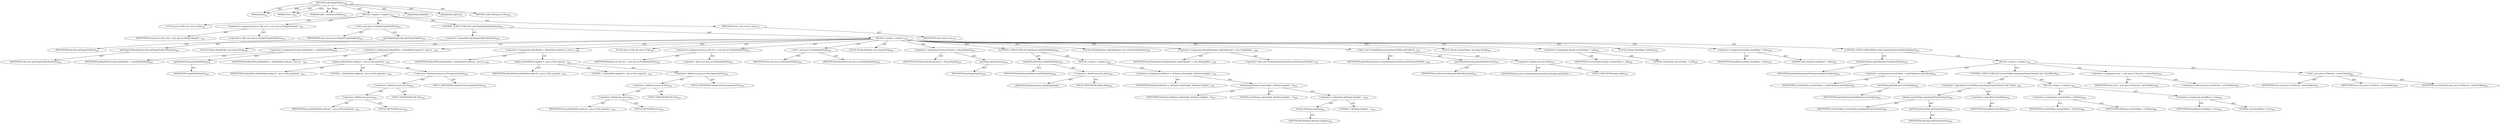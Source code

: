 digraph "calcTargetFolder" {  
"111669149703" [label = <(METHOD,calcTargetFolder)<SUB>432</SUB>> ]
"115964116998" [label = <(PARAM,this)<SUB>432</SUB>> ]
"115964117026" [label = <(PARAM,View v)<SUB>432</SUB>> ]
"115964117027" [label = <(PARAM,Folder rootSourceFolder)<SUB>432</SUB>> ]
"25769803802" [label = <(BLOCK,&lt;empty&gt;,&lt;empty&gt;)<SUB>432</SUB>> ]
"94489280529" [label = <(LOCAL,java.io.File root: java.io.File)<SUB>433</SUB>> ]
"30064771271" [label = <(&lt;operator&gt;.assignment,java.io.File root = new java.io.File(getTargetF...)<SUB>433</SUB>> ]
"68719476920" [label = <(IDENTIFIER,root,java.io.File root = new java.io.File(getTargetF...)<SUB>433</SUB>> ]
"30064771272" [label = <(&lt;operator&gt;.alloc,new java.io.File(getTargetFolder()))<SUB>433</SUB>> ]
"30064771273" [label = <(&lt;init&gt;,new java.io.File(getTargetFolder()))<SUB>433</SUB>> ]
"68719476921" [label = <(IDENTIFIER,root,new java.io.File(getTargetFolder()))<SUB>433</SUB>> ]
"30064771274" [label = <(getTargetFolder,this.getTargetFolder())<SUB>433</SUB>> ]
"68719476789" [label = <(IDENTIFIER,this,this.getTargetFolder())<SUB>433</SUB>> ]
"47244640275" [label = <(CONTROL_STRUCTURE,IF,if (!getTargetFolderAbsolute()))<SUB>435</SUB>> ]
"30064771275" [label = <(&lt;operator&gt;.logicalNot,!getTargetFolderAbsolute())<SUB>435</SUB>> ]
"30064771276" [label = <(getTargetFolderAbsolute,this.getTargetFolderAbsolute())<SUB>435</SUB>> ]
"68719476790" [label = <(IDENTIFIER,this,this.getTargetFolderAbsolute())<SUB>435</SUB>> ]
"25769803803" [label = <(BLOCK,&lt;empty&gt;,&lt;empty&gt;)<SUB>435</SUB>> ]
"94489280530" [label = <(LOCAL,String defaultPath: java.lang.String)<SUB>439</SUB>> ]
"30064771277" [label = <(&lt;operator&gt;.assignment,String defaultPath = v.getDefaultPath())<SUB>439</SUB>> ]
"68719476922" [label = <(IDENTIFIER,defaultPath,String defaultPath = v.getDefaultPath())<SUB>439</SUB>> ]
"30064771278" [label = <(getDefaultPath,getDefaultPath())<SUB>439</SUB>> ]
"68719476923" [label = <(IDENTIFIER,v,getDefaultPath())<SUB>439</SUB>> ]
"30064771279" [label = <(&lt;operator&gt;.assignment,defaultPath = defaultPath.replace('/', java.io....)<SUB>442</SUB>> ]
"68719476924" [label = <(IDENTIFIER,defaultPath,defaultPath = defaultPath.replace('/', java.io....)<SUB>442</SUB>> ]
"30064771280" [label = <(replace,defaultPath.replace('/', java.io.File.separator...)<SUB>442</SUB>> ]
"68719476925" [label = <(IDENTIFIER,defaultPath,defaultPath.replace('/', java.io.File.separator...)<SUB>442</SUB>> ]
"90194313259" [label = <(LITERAL,'/',defaultPath.replace('/', java.io.File.separator...)<SUB>442</SUB>> ]
"30064771281" [label = <(&lt;operator&gt;.fieldAccess,java.io.File.separatorChar)<SUB>442</SUB>> ]
"30064771282" [label = <(&lt;operator&gt;.fieldAccess,java.io.File)<SUB>442</SUB>> ]
"30064771283" [label = <(&lt;operator&gt;.fieldAccess,java.io)<SUB>442</SUB>> ]
"68719476926" [label = <(IDENTIFIER,java,defaultPath.replace('/', java.io.File.separator...)<SUB>442</SUB>> ]
"55834574864" [label = <(FIELD_IDENTIFIER,io,io)<SUB>442</SUB>> ]
"55834574865" [label = <(FIELD_IDENTIFIER,File,File)<SUB>442</SUB>> ]
"55834574866" [label = <(FIELD_IDENTIFIER,separatorChar,separatorChar)<SUB>442</SUB>> ]
"30064771284" [label = <(&lt;operator&gt;.assignment,defaultPath = defaultPath.replace('\\', java.io...)<SUB>443</SUB>> ]
"68719476927" [label = <(IDENTIFIER,defaultPath,defaultPath = defaultPath.replace('\\', java.io...)<SUB>443</SUB>> ]
"30064771285" [label = <(replace,defaultPath.replace('\\', java.io.File.separato...)<SUB>443</SUB>> ]
"68719476928" [label = <(IDENTIFIER,defaultPath,defaultPath.replace('\\', java.io.File.separato...)<SUB>443</SUB>> ]
"90194313260" [label = <(LITERAL,'\\',defaultPath.replace('\\', java.io.File.separato...)<SUB>443</SUB>> ]
"30064771286" [label = <(&lt;operator&gt;.fieldAccess,java.io.File.separatorChar)<SUB>443</SUB>> ]
"30064771287" [label = <(&lt;operator&gt;.fieldAccess,java.io.File)<SUB>443</SUB>> ]
"30064771288" [label = <(&lt;operator&gt;.fieldAccess,java.io)<SUB>443</SUB>> ]
"68719476929" [label = <(IDENTIFIER,java,defaultPath.replace('\\', java.io.File.separato...)<SUB>443</SUB>> ]
"55834574867" [label = <(FIELD_IDENTIFIER,io,io)<SUB>443</SUB>> ]
"55834574868" [label = <(FIELD_IDENTIFIER,File,File)<SUB>443</SUB>> ]
"55834574869" [label = <(FIELD_IDENTIFIER,separatorChar,separatorChar)<SUB>443</SUB>> ]
"94489280531" [label = <(LOCAL,java.io.File dir: java.io.File)<SUB>445</SUB>> ]
"30064771289" [label = <(&lt;operator&gt;.assignment,java.io.File dir = new java.io.File(defaultPath))<SUB>445</SUB>> ]
"68719476930" [label = <(IDENTIFIER,dir,java.io.File dir = new java.io.File(defaultPath))<SUB>445</SUB>> ]
"30064771290" [label = <(&lt;operator&gt;.alloc,new java.io.File(defaultPath))<SUB>445</SUB>> ]
"30064771291" [label = <(&lt;init&gt;,new java.io.File(defaultPath))<SUB>445</SUB>> ]
"68719476931" [label = <(IDENTIFIER,dir,new java.io.File(defaultPath))<SUB>445</SUB>> ]
"68719476932" [label = <(IDENTIFIER,defaultPath,new java.io.File(defaultPath))<SUB>445</SUB>> ]
"94489280532" [label = <(LOCAL,String dirName: java.lang.String)<SUB>446</SUB>> ]
"30064771292" [label = <(&lt;operator&gt;.assignment,String dirName = dir.getName())<SUB>446</SUB>> ]
"68719476933" [label = <(IDENTIFIER,dirName,String dirName = dir.getName())<SUB>446</SUB>> ]
"30064771293" [label = <(getName,dir.getName())<SUB>446</SUB>> ]
"68719476934" [label = <(IDENTIFIER,dir,dir.getName())<SUB>446</SUB>> ]
"47244640276" [label = <(CONTROL_STRUCTURE,IF,if (dirName.endsWith(delim)))<SUB>449</SUB>> ]
"30064771294" [label = <(endsWith,dirName.endsWith(delim))<SUB>449</SUB>> ]
"68719476935" [label = <(IDENTIFIER,dirName,dirName.endsWith(delim))<SUB>449</SUB>> ]
"30064771295" [label = <(&lt;operator&gt;.fieldAccess,this.delim)<SUB>449</SUB>> ]
"68719476936" [label = <(IDENTIFIER,this,dirName.endsWith(delim))> ]
"55834574870" [label = <(FIELD_IDENTIFIER,delim,delim)<SUB>449</SUB>> ]
"25769803804" [label = <(BLOCK,&lt;empty&gt;,&lt;empty&gt;)<SUB>449</SUB>> ]
"30064771296" [label = <(&lt;operator&gt;.assignment,dirName = dirName.substring(0, dirName.length()...)<SUB>450</SUB>> ]
"68719476937" [label = <(IDENTIFIER,dirName,dirName = dirName.substring(0, dirName.length()...)<SUB>450</SUB>> ]
"30064771297" [label = <(substring,dirName.substring(0, dirName.length() - 1))<SUB>450</SUB>> ]
"68719476938" [label = <(IDENTIFIER,dirName,dirName.substring(0, dirName.length() - 1))<SUB>450</SUB>> ]
"90194313261" [label = <(LITERAL,0,dirName.substring(0, dirName.length() - 1))<SUB>450</SUB>> ]
"30064771298" [label = <(&lt;operator&gt;.subtraction,dirName.length() - 1)<SUB>450</SUB>> ]
"30064771299" [label = <(length,dirName.length())<SUB>450</SUB>> ]
"68719476939" [label = <(IDENTIFIER,dirName,dirName.length())<SUB>450</SUB>> ]
"90194313262" [label = <(LITERAL,1,dirName.length() - 1)<SUB>450</SUB>> ]
"94489280533" [label = <(LOCAL,StringTokenizer pathTokenizer: java.util.StringTokenizer)<SUB>456</SUB>> ]
"30064771300" [label = <(&lt;operator&gt;.assignment,StringTokenizer pathTokenizer = new StringToken...)<SUB>456</SUB>> ]
"68719476940" [label = <(IDENTIFIER,pathTokenizer,StringTokenizer pathTokenizer = new StringToken...)<SUB>456</SUB>> ]
"30064771301" [label = <(&lt;operator&gt;.alloc,new StringTokenizer(rootSourceFolder.getFolderH...)<SUB>457</SUB>> ]
"30064771302" [label = <(&lt;init&gt;,new StringTokenizer(rootSourceFolder.getFolderH...)<SUB>457</SUB>> ]
"68719476941" [label = <(IDENTIFIER,pathTokenizer,new StringTokenizer(rootSourceFolder.getFolderH...)<SUB>456</SUB>> ]
"30064771303" [label = <(getFolderHierarchy,getFolderHierarchy())<SUB>457</SUB>> ]
"68719476942" [label = <(IDENTIFIER,rootSourceFolder,getFolderHierarchy())<SUB>457</SUB>> ]
"30064771304" [label = <(&lt;operator&gt;.fieldAccess,this.delim)<SUB>457</SUB>> ]
"68719476943" [label = <(IDENTIFIER,this,new StringTokenizer(rootSourceFolder.getFolderH...)> ]
"55834574871" [label = <(FIELD_IDENTIFIER,delim,delim)<SUB>457</SUB>> ]
"94489280534" [label = <(LOCAL,String currentToken: java.lang.String)<SUB>458</SUB>> ]
"30064771305" [label = <(&lt;operator&gt;.assignment,String currentToken = null)<SUB>458</SUB>> ]
"68719476944" [label = <(IDENTIFIER,currentToken,String currentToken = null)<SUB>458</SUB>> ]
"90194313263" [label = <(LITERAL,null,String currentToken = null)<SUB>458</SUB>> ]
"94489280535" [label = <(LOCAL,boolean foundRoot: boolean)<SUB>459</SUB>> ]
"30064771306" [label = <(&lt;operator&gt;.assignment,boolean foundRoot = false)<SUB>459</SUB>> ]
"68719476945" [label = <(IDENTIFIER,foundRoot,boolean foundRoot = false)<SUB>459</SUB>> ]
"90194313264" [label = <(LITERAL,false,boolean foundRoot = false)<SUB>459</SUB>> ]
"47244640277" [label = <(CONTROL_STRUCTURE,WHILE,while (pathTokenizer.hasMoreTokens()))<SUB>461</SUB>> ]
"30064771307" [label = <(hasMoreTokens,pathTokenizer.hasMoreTokens())<SUB>461</SUB>> ]
"68719476946" [label = <(IDENTIFIER,pathTokenizer,pathTokenizer.hasMoreTokens())<SUB>461</SUB>> ]
"25769803805" [label = <(BLOCK,&lt;empty&gt;,&lt;empty&gt;)<SUB>461</SUB>> ]
"30064771308" [label = <(&lt;operator&gt;.assignment,currentToken = pathTokenizer.nextToken())<SUB>462</SUB>> ]
"68719476947" [label = <(IDENTIFIER,currentToken,currentToken = pathTokenizer.nextToken())<SUB>462</SUB>> ]
"30064771309" [label = <(nextToken,pathTokenizer.nextToken())<SUB>462</SUB>> ]
"68719476948" [label = <(IDENTIFIER,pathTokenizer,pathTokenizer.nextToken())<SUB>462</SUB>> ]
"47244640278" [label = <(CONTROL_STRUCTURE,IF,if (currentToken.equals(getProjectName()) &amp;&amp; !foundRoot))<SUB>463</SUB>> ]
"30064771310" [label = <(&lt;operator&gt;.logicalAnd,currentToken.equals(getProjectName()) &amp;&amp; !found...)<SUB>463</SUB>> ]
"30064771311" [label = <(equals,currentToken.equals(getProjectName()))<SUB>463</SUB>> ]
"68719476949" [label = <(IDENTIFIER,currentToken,currentToken.equals(getProjectName()))<SUB>463</SUB>> ]
"30064771312" [label = <(getProjectName,this.getProjectName())<SUB>463</SUB>> ]
"68719476791" [label = <(IDENTIFIER,this,this.getProjectName())<SUB>463</SUB>> ]
"30064771313" [label = <(&lt;operator&gt;.logicalNot,!foundRoot)<SUB>463</SUB>> ]
"68719476950" [label = <(IDENTIFIER,foundRoot,!foundRoot)<SUB>463</SUB>> ]
"25769803806" [label = <(BLOCK,&lt;empty&gt;,&lt;empty&gt;)<SUB>463</SUB>> ]
"30064771314" [label = <(&lt;operator&gt;.assignment,currentToken = dirName)<SUB>464</SUB>> ]
"68719476951" [label = <(IDENTIFIER,currentToken,currentToken = dirName)<SUB>464</SUB>> ]
"68719476952" [label = <(IDENTIFIER,dirName,currentToken = dirName)<SUB>464</SUB>> ]
"30064771315" [label = <(&lt;operator&gt;.assignment,foundRoot = true)<SUB>465</SUB>> ]
"68719476953" [label = <(IDENTIFIER,foundRoot,foundRoot = true)<SUB>465</SUB>> ]
"90194313265" [label = <(LITERAL,true,foundRoot = true)<SUB>465</SUB>> ]
"30064771316" [label = <(&lt;operator&gt;.assignment,root = new java.io.File(root, currentToken))<SUB>467</SUB>> ]
"68719476954" [label = <(IDENTIFIER,root,root = new java.io.File(root, currentToken))<SUB>467</SUB>> ]
"30064771317" [label = <(&lt;operator&gt;.alloc,new java.io.File(root, currentToken))<SUB>467</SUB>> ]
"30064771318" [label = <(&lt;init&gt;,new java.io.File(root, currentToken))<SUB>467</SUB>> ]
"68719476955" [label = <(IDENTIFIER,root,new java.io.File(root, currentToken))<SUB>467</SUB>> ]
"68719476956" [label = <(IDENTIFIER,root,new java.io.File(root, currentToken))<SUB>467</SUB>> ]
"68719476957" [label = <(IDENTIFIER,currentToken,new java.io.File(root, currentToken))<SUB>467</SUB>> ]
"146028888065" [label = <(RETURN,return root;,return root;)<SUB>471</SUB>> ]
"68719476958" [label = <(IDENTIFIER,root,return root;)<SUB>471</SUB>> ]
"133143986213" [label = <(MODIFIER,PRIVATE)> ]
"133143986214" [label = <(MODIFIER,VIRTUAL)> ]
"128849018887" [label = <(METHOD_RETURN,java.io.File)<SUB>432</SUB>> ]
  "111669149703" -> "115964116998"  [ label = "AST: "] 
  "111669149703" -> "115964117026"  [ label = "AST: "] 
  "111669149703" -> "115964117027"  [ label = "AST: "] 
  "111669149703" -> "25769803802"  [ label = "AST: "] 
  "111669149703" -> "133143986213"  [ label = "AST: "] 
  "111669149703" -> "133143986214"  [ label = "AST: "] 
  "111669149703" -> "128849018887"  [ label = "AST: "] 
  "25769803802" -> "94489280529"  [ label = "AST: "] 
  "25769803802" -> "30064771271"  [ label = "AST: "] 
  "25769803802" -> "30064771273"  [ label = "AST: "] 
  "25769803802" -> "47244640275"  [ label = "AST: "] 
  "25769803802" -> "146028888065"  [ label = "AST: "] 
  "30064771271" -> "68719476920"  [ label = "AST: "] 
  "30064771271" -> "30064771272"  [ label = "AST: "] 
  "30064771273" -> "68719476921"  [ label = "AST: "] 
  "30064771273" -> "30064771274"  [ label = "AST: "] 
  "30064771274" -> "68719476789"  [ label = "AST: "] 
  "47244640275" -> "30064771275"  [ label = "AST: "] 
  "47244640275" -> "25769803803"  [ label = "AST: "] 
  "30064771275" -> "30064771276"  [ label = "AST: "] 
  "30064771276" -> "68719476790"  [ label = "AST: "] 
  "25769803803" -> "94489280530"  [ label = "AST: "] 
  "25769803803" -> "30064771277"  [ label = "AST: "] 
  "25769803803" -> "30064771279"  [ label = "AST: "] 
  "25769803803" -> "30064771284"  [ label = "AST: "] 
  "25769803803" -> "94489280531"  [ label = "AST: "] 
  "25769803803" -> "30064771289"  [ label = "AST: "] 
  "25769803803" -> "30064771291"  [ label = "AST: "] 
  "25769803803" -> "94489280532"  [ label = "AST: "] 
  "25769803803" -> "30064771292"  [ label = "AST: "] 
  "25769803803" -> "47244640276"  [ label = "AST: "] 
  "25769803803" -> "94489280533"  [ label = "AST: "] 
  "25769803803" -> "30064771300"  [ label = "AST: "] 
  "25769803803" -> "30064771302"  [ label = "AST: "] 
  "25769803803" -> "94489280534"  [ label = "AST: "] 
  "25769803803" -> "30064771305"  [ label = "AST: "] 
  "25769803803" -> "94489280535"  [ label = "AST: "] 
  "25769803803" -> "30064771306"  [ label = "AST: "] 
  "25769803803" -> "47244640277"  [ label = "AST: "] 
  "30064771277" -> "68719476922"  [ label = "AST: "] 
  "30064771277" -> "30064771278"  [ label = "AST: "] 
  "30064771278" -> "68719476923"  [ label = "AST: "] 
  "30064771279" -> "68719476924"  [ label = "AST: "] 
  "30064771279" -> "30064771280"  [ label = "AST: "] 
  "30064771280" -> "68719476925"  [ label = "AST: "] 
  "30064771280" -> "90194313259"  [ label = "AST: "] 
  "30064771280" -> "30064771281"  [ label = "AST: "] 
  "30064771281" -> "30064771282"  [ label = "AST: "] 
  "30064771281" -> "55834574866"  [ label = "AST: "] 
  "30064771282" -> "30064771283"  [ label = "AST: "] 
  "30064771282" -> "55834574865"  [ label = "AST: "] 
  "30064771283" -> "68719476926"  [ label = "AST: "] 
  "30064771283" -> "55834574864"  [ label = "AST: "] 
  "30064771284" -> "68719476927"  [ label = "AST: "] 
  "30064771284" -> "30064771285"  [ label = "AST: "] 
  "30064771285" -> "68719476928"  [ label = "AST: "] 
  "30064771285" -> "90194313260"  [ label = "AST: "] 
  "30064771285" -> "30064771286"  [ label = "AST: "] 
  "30064771286" -> "30064771287"  [ label = "AST: "] 
  "30064771286" -> "55834574869"  [ label = "AST: "] 
  "30064771287" -> "30064771288"  [ label = "AST: "] 
  "30064771287" -> "55834574868"  [ label = "AST: "] 
  "30064771288" -> "68719476929"  [ label = "AST: "] 
  "30064771288" -> "55834574867"  [ label = "AST: "] 
  "30064771289" -> "68719476930"  [ label = "AST: "] 
  "30064771289" -> "30064771290"  [ label = "AST: "] 
  "30064771291" -> "68719476931"  [ label = "AST: "] 
  "30064771291" -> "68719476932"  [ label = "AST: "] 
  "30064771292" -> "68719476933"  [ label = "AST: "] 
  "30064771292" -> "30064771293"  [ label = "AST: "] 
  "30064771293" -> "68719476934"  [ label = "AST: "] 
  "47244640276" -> "30064771294"  [ label = "AST: "] 
  "47244640276" -> "25769803804"  [ label = "AST: "] 
  "30064771294" -> "68719476935"  [ label = "AST: "] 
  "30064771294" -> "30064771295"  [ label = "AST: "] 
  "30064771295" -> "68719476936"  [ label = "AST: "] 
  "30064771295" -> "55834574870"  [ label = "AST: "] 
  "25769803804" -> "30064771296"  [ label = "AST: "] 
  "30064771296" -> "68719476937"  [ label = "AST: "] 
  "30064771296" -> "30064771297"  [ label = "AST: "] 
  "30064771297" -> "68719476938"  [ label = "AST: "] 
  "30064771297" -> "90194313261"  [ label = "AST: "] 
  "30064771297" -> "30064771298"  [ label = "AST: "] 
  "30064771298" -> "30064771299"  [ label = "AST: "] 
  "30064771298" -> "90194313262"  [ label = "AST: "] 
  "30064771299" -> "68719476939"  [ label = "AST: "] 
  "30064771300" -> "68719476940"  [ label = "AST: "] 
  "30064771300" -> "30064771301"  [ label = "AST: "] 
  "30064771302" -> "68719476941"  [ label = "AST: "] 
  "30064771302" -> "30064771303"  [ label = "AST: "] 
  "30064771302" -> "30064771304"  [ label = "AST: "] 
  "30064771303" -> "68719476942"  [ label = "AST: "] 
  "30064771304" -> "68719476943"  [ label = "AST: "] 
  "30064771304" -> "55834574871"  [ label = "AST: "] 
  "30064771305" -> "68719476944"  [ label = "AST: "] 
  "30064771305" -> "90194313263"  [ label = "AST: "] 
  "30064771306" -> "68719476945"  [ label = "AST: "] 
  "30064771306" -> "90194313264"  [ label = "AST: "] 
  "47244640277" -> "30064771307"  [ label = "AST: "] 
  "47244640277" -> "25769803805"  [ label = "AST: "] 
  "30064771307" -> "68719476946"  [ label = "AST: "] 
  "25769803805" -> "30064771308"  [ label = "AST: "] 
  "25769803805" -> "47244640278"  [ label = "AST: "] 
  "25769803805" -> "30064771316"  [ label = "AST: "] 
  "25769803805" -> "30064771318"  [ label = "AST: "] 
  "30064771308" -> "68719476947"  [ label = "AST: "] 
  "30064771308" -> "30064771309"  [ label = "AST: "] 
  "30064771309" -> "68719476948"  [ label = "AST: "] 
  "47244640278" -> "30064771310"  [ label = "AST: "] 
  "47244640278" -> "25769803806"  [ label = "AST: "] 
  "30064771310" -> "30064771311"  [ label = "AST: "] 
  "30064771310" -> "30064771313"  [ label = "AST: "] 
  "30064771311" -> "68719476949"  [ label = "AST: "] 
  "30064771311" -> "30064771312"  [ label = "AST: "] 
  "30064771312" -> "68719476791"  [ label = "AST: "] 
  "30064771313" -> "68719476950"  [ label = "AST: "] 
  "25769803806" -> "30064771314"  [ label = "AST: "] 
  "25769803806" -> "30064771315"  [ label = "AST: "] 
  "30064771314" -> "68719476951"  [ label = "AST: "] 
  "30064771314" -> "68719476952"  [ label = "AST: "] 
  "30064771315" -> "68719476953"  [ label = "AST: "] 
  "30064771315" -> "90194313265"  [ label = "AST: "] 
  "30064771316" -> "68719476954"  [ label = "AST: "] 
  "30064771316" -> "30064771317"  [ label = "AST: "] 
  "30064771318" -> "68719476955"  [ label = "AST: "] 
  "30064771318" -> "68719476956"  [ label = "AST: "] 
  "30064771318" -> "68719476957"  [ label = "AST: "] 
  "146028888065" -> "68719476958"  [ label = "AST: "] 
  "111669149703" -> "115964116998"  [ label = "DDG: "] 
  "111669149703" -> "115964117026"  [ label = "DDG: "] 
  "111669149703" -> "115964117027"  [ label = "DDG: "] 
}
